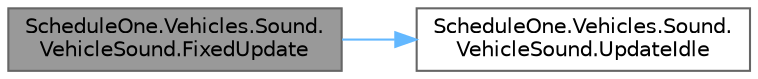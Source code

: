digraph "ScheduleOne.Vehicles.Sound.VehicleSound.FixedUpdate"
{
 // LATEX_PDF_SIZE
  bgcolor="transparent";
  edge [fontname=Helvetica,fontsize=10,labelfontname=Helvetica,labelfontsize=10];
  node [fontname=Helvetica,fontsize=10,shape=box,height=0.2,width=0.4];
  rankdir="LR";
  Node1 [id="Node000001",label="ScheduleOne.Vehicles.Sound.\lVehicleSound.FixedUpdate",height=0.2,width=0.4,color="gray40", fillcolor="grey60", style="filled", fontcolor="black",tooltip=" "];
  Node1 -> Node2 [id="edge1_Node000001_Node000002",color="steelblue1",style="solid",tooltip=" "];
  Node2 [id="Node000002",label="ScheduleOne.Vehicles.Sound.\lVehicleSound.UpdateIdle",height=0.2,width=0.4,color="grey40", fillcolor="white", style="filled",URL="$class_schedule_one_1_1_vehicles_1_1_sound_1_1_vehicle_sound.html#ae2211873191c092509ec3c7f4f49800f",tooltip=" "];
}
